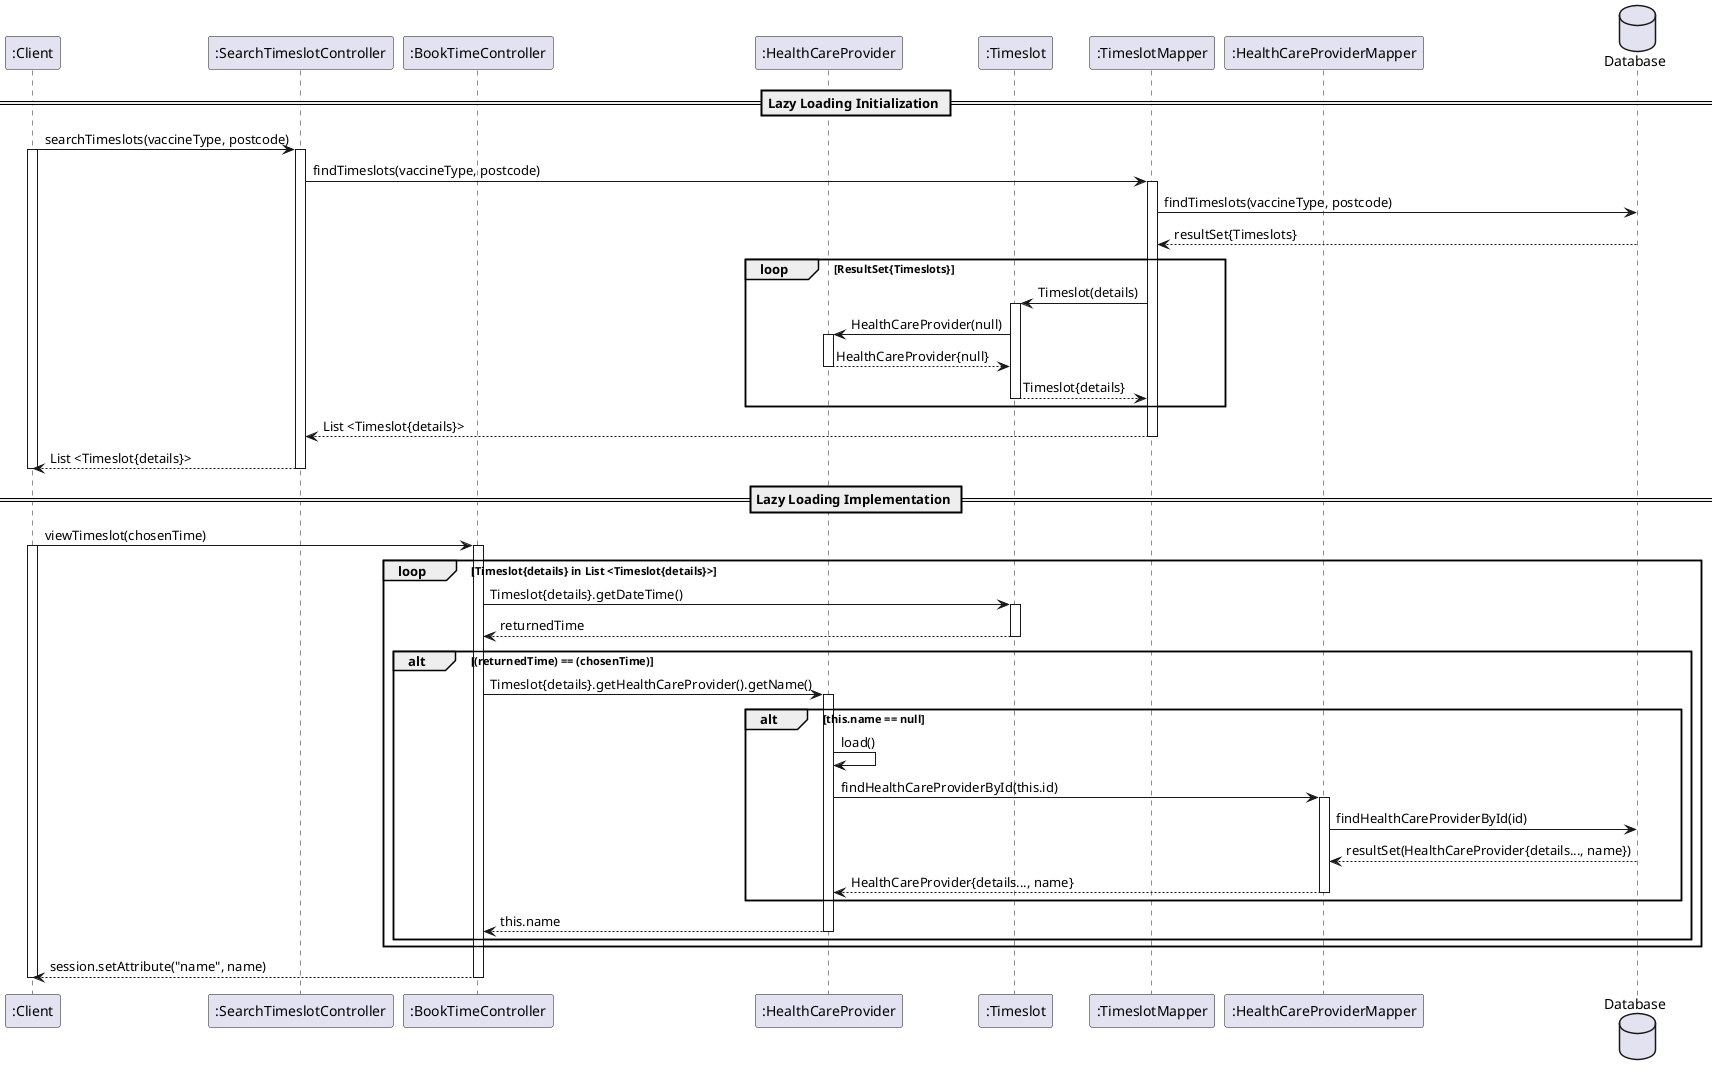 @startuml
'https://plantuml.com/sequence-diagram

skinparam linetype polyline

participant ":Client" as Client
participant ":SearchTimeslotController" as SearchController
participant ":BookTimeController" as BookController
participant ":HealthCareProvider" as HCP
participant ":Timeslot" as Timeslot
participant ":TimeslotMapper" as TimeslotMapper
participant ":HealthCareProviderMapper" as HCPMapper
database "Database" as DB

== Lazy Loading Initialization ==
Client -> SearchController: searchTimeslots(vaccineType, postcode)
activate Client
activate SearchController
SearchController -> TimeslotMapper: findTimeslots(vaccineType, postcode)
activate TimeslotMapper
TimeslotMapper -> DB: findTimeslots(vaccineType, postcode)
DB --> TimeslotMapper: resultSet{Timeslots}
loop ResultSet{Timeslots}
    TimeslotMapper -> Timeslot: Timeslot(details)
    activate Timeslot
    Timeslot -> HCP: HealthCareProvider(null)
    activate HCP
    HCP --> Timeslot: HealthCareProvider{null}
    deactivate HCP
    Timeslot --> TimeslotMapper: Timeslot{details}
    deactivate Timeslot
end
TimeslotMapper --> SearchController: List <Timeslot{details}>
deactivate TimeslotMapper
SearchController --> Client: List <Timeslot{details}>
deactivate SearchController
deactivate Client

== Lazy Loading Implementation ==
Client -> BookController: viewTimeslot(chosenTime)
activate Client
activate BookController
loop Timeslot{details} in List <Timeslot{details}>
    BookController -> Timeslot: Timeslot{details}.getDateTime()
    activate Timeslot
    Timeslot --> BookController: returnedTime
    deactivate Timeslot
    alt (returnedTime) == (chosenTime)
        BookController -> HCP: Timeslot{details}.getHealthCareProvider().getName()
        activate HCP
        alt this.name == null
            HCP -> HCP: load()
            HCP -> HCPMapper: findHealthCareProviderById(this.id)
            activate HCPMapper
            HCPMapper -> DB: findHealthCareProviderById(id)
            DB --> HCPMapper: resultSet(HealthCareProvider{details..., name})
            HCPMapper --> HCP: HealthCareProvider{details..., name}
            deactivate HCPMapper
        end
        HCP --> BookController: this.name
        deactivate HCP
    end
end
BookController --> Client: session.setAttribute("name", name)
deactivate BookController
deactivate Client
@enduml